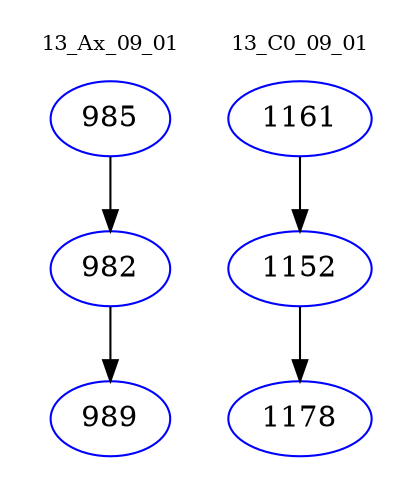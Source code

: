 digraph{
subgraph cluster_0 {
color = white
label = "13_Ax_09_01";
fontsize=10;
T0_985 [label="985", color="blue"]
T0_985 -> T0_982 [color="black"]
T0_982 [label="982", color="blue"]
T0_982 -> T0_989 [color="black"]
T0_989 [label="989", color="blue"]
}
subgraph cluster_1 {
color = white
label = "13_C0_09_01";
fontsize=10;
T1_1161 [label="1161", color="blue"]
T1_1161 -> T1_1152 [color="black"]
T1_1152 [label="1152", color="blue"]
T1_1152 -> T1_1178 [color="black"]
T1_1178 [label="1178", color="blue"]
}
}
